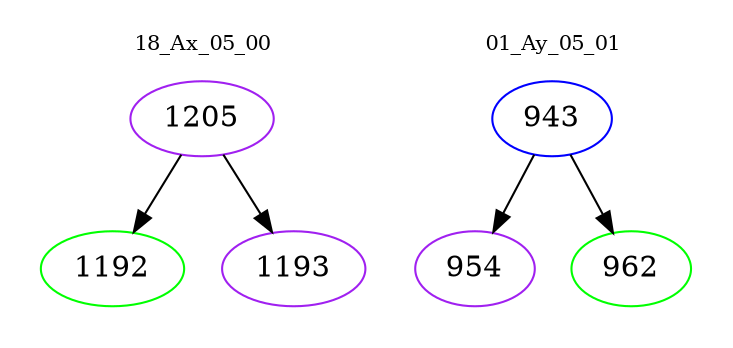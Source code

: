 digraph{
subgraph cluster_0 {
color = white
label = "18_Ax_05_00";
fontsize=10;
T0_1205 [label="1205", color="purple"]
T0_1205 -> T0_1192 [color="black"]
T0_1192 [label="1192", color="green"]
T0_1205 -> T0_1193 [color="black"]
T0_1193 [label="1193", color="purple"]
}
subgraph cluster_1 {
color = white
label = "01_Ay_05_01";
fontsize=10;
T1_943 [label="943", color="blue"]
T1_943 -> T1_954 [color="black"]
T1_954 [label="954", color="purple"]
T1_943 -> T1_962 [color="black"]
T1_962 [label="962", color="green"]
}
}
